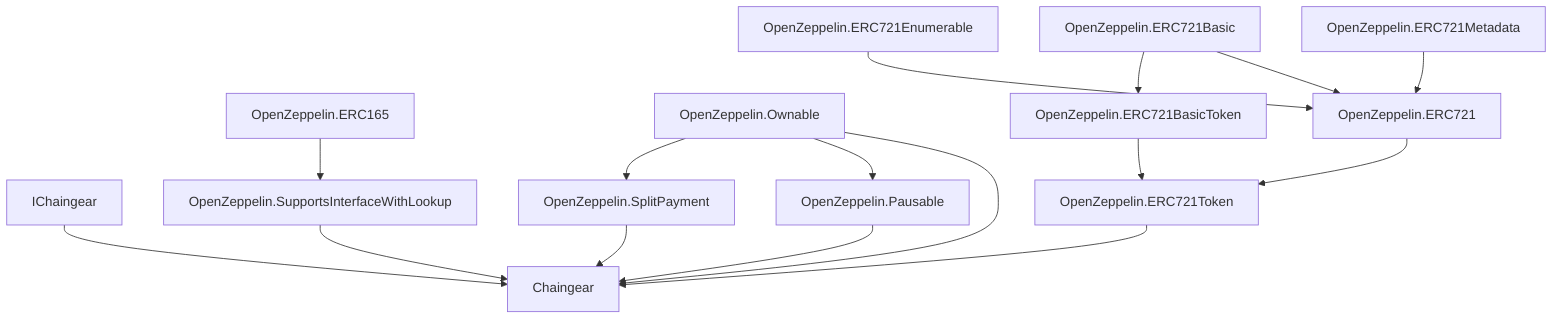 graph TD;
    IChaingear-->Chaingear;
    OpenZeppelin.ERC721Token-->Chaingear;
    OpenZeppelin.SplitPayment-->Chaingear;
    OpenZeppelin.Pausable-->Chaingear;
    OpenZeppelin.SupportsInterfaceWithLookup-->Chaingear;
    OpenZeppelin.ERC165-->OpenZeppelin.SupportsInterfaceWithLookup;
    OpenZeppelin.Ownable-->OpenZeppelin.SplitPayment;
    OpenZeppelin.Ownable-->OpenZeppelin.Pausable;
    OpenZeppelin.Ownable-->Chaingear;
    OpenZeppelin.ERC721-->OpenZeppelin.ERC721Token;
    OpenZeppelin.ERC721BasicToken-->OpenZeppelin.ERC721Token;
    OpenZeppelin.ERC721Basic-->OpenZeppelin.ERC721BasicToken;
    OpenZeppelin.ERC721Basic-->OpenZeppelin.ERC721;
    OpenZeppelin.ERC721Enumerable-->OpenZeppelin.ERC721;
    OpenZeppelin.ERC721Metadata-->OpenZeppelin.ERC721;
